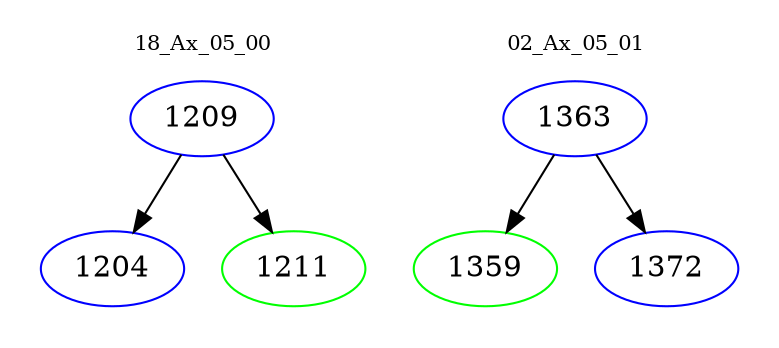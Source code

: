 digraph{
subgraph cluster_0 {
color = white
label = "18_Ax_05_00";
fontsize=10;
T0_1209 [label="1209", color="blue"]
T0_1209 -> T0_1204 [color="black"]
T0_1204 [label="1204", color="blue"]
T0_1209 -> T0_1211 [color="black"]
T0_1211 [label="1211", color="green"]
}
subgraph cluster_1 {
color = white
label = "02_Ax_05_01";
fontsize=10;
T1_1363 [label="1363", color="blue"]
T1_1363 -> T1_1359 [color="black"]
T1_1359 [label="1359", color="green"]
T1_1363 -> T1_1372 [color="black"]
T1_1372 [label="1372", color="blue"]
}
}
